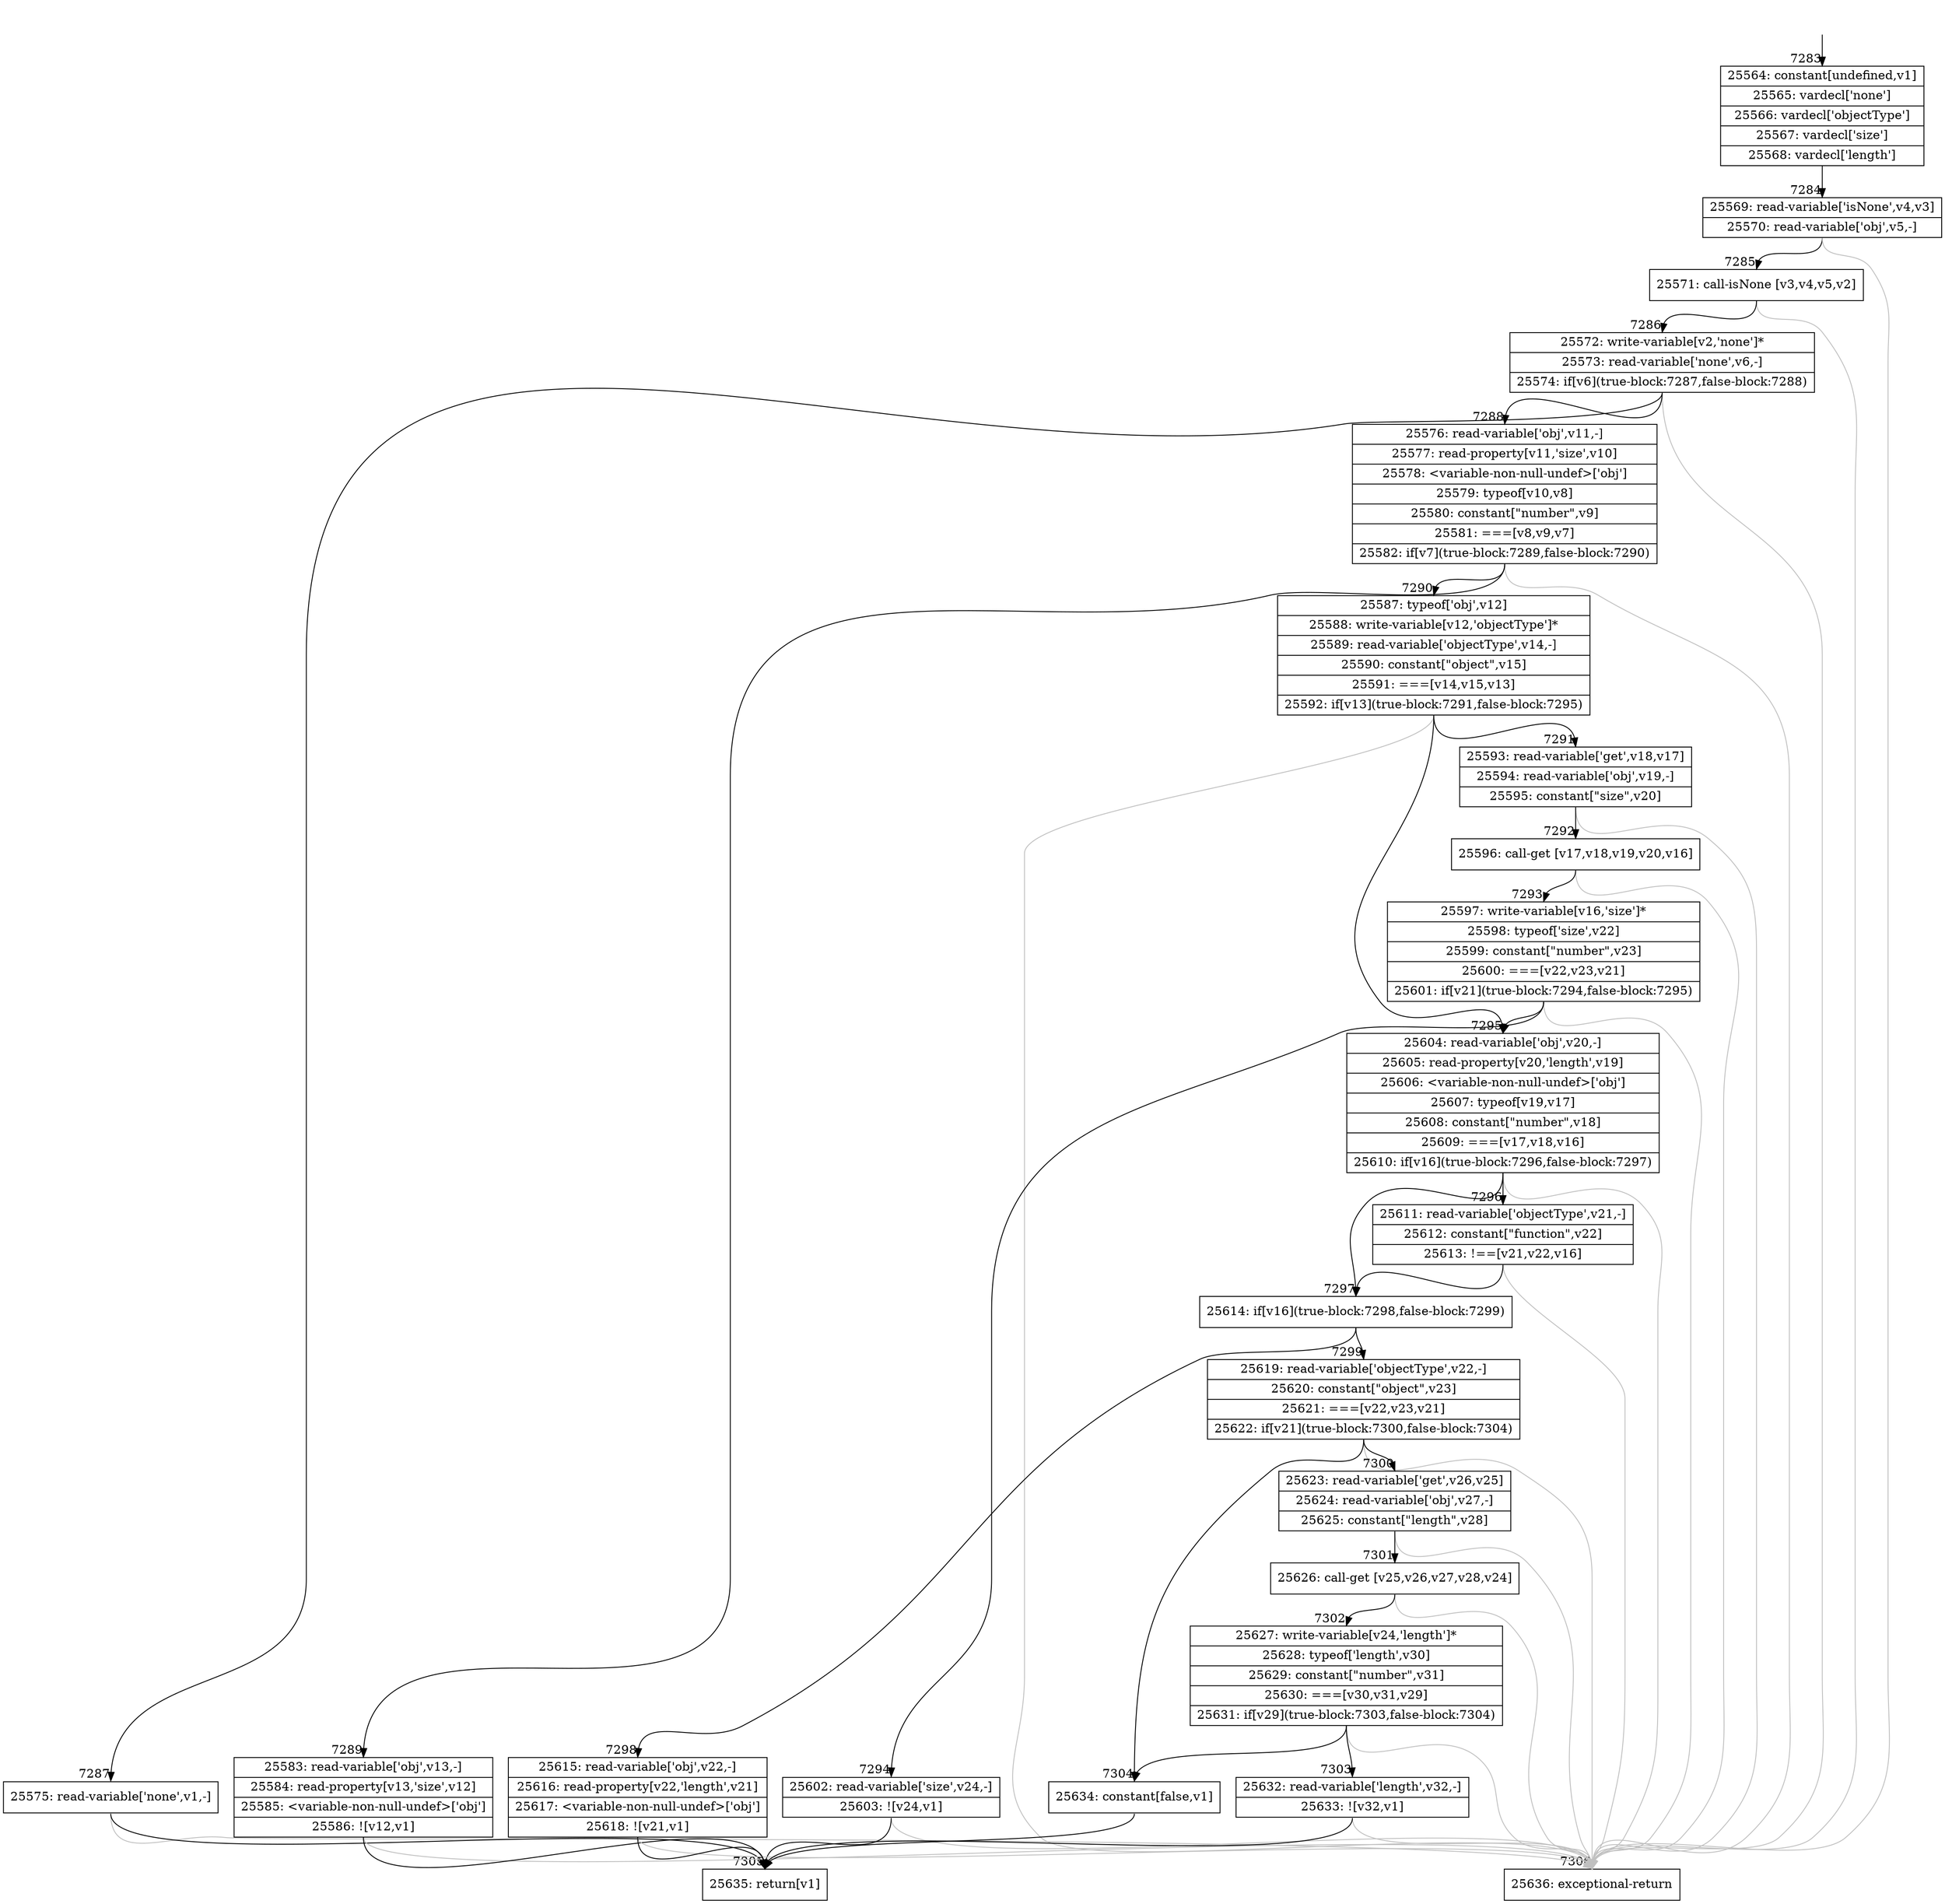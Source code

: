 digraph {
rankdir="TD"
BB_entry605[shape=none,label=""];
BB_entry605 -> BB7283 [tailport=s, headport=n, headlabel="    7283"]
BB7283 [shape=record label="{25564: constant[undefined,v1]|25565: vardecl['none']|25566: vardecl['objectType']|25567: vardecl['size']|25568: vardecl['length']}" ] 
BB7283 -> BB7284 [tailport=s, headport=n, headlabel="      7284"]
BB7284 [shape=record label="{25569: read-variable['isNone',v4,v3]|25570: read-variable['obj',v5,-]}" ] 
BB7284 -> BB7285 [tailport=s, headport=n, headlabel="      7285"]
BB7284 -> BB7306 [tailport=s, headport=n, color=gray, headlabel="      7306"]
BB7285 [shape=record label="{25571: call-isNone [v3,v4,v5,v2]}" ] 
BB7285 -> BB7286 [tailport=s, headport=n, headlabel="      7286"]
BB7285 -> BB7306 [tailport=s, headport=n, color=gray]
BB7286 [shape=record label="{25572: write-variable[v2,'none']*|25573: read-variable['none',v6,-]|25574: if[v6](true-block:7287,false-block:7288)}" ] 
BB7286 -> BB7287 [tailport=s, headport=n, headlabel="      7287"]
BB7286 -> BB7288 [tailport=s, headport=n, headlabel="      7288"]
BB7286 -> BB7306 [tailport=s, headport=n, color=gray]
BB7287 [shape=record label="{25575: read-variable['none',v1,-]}" ] 
BB7287 -> BB7305 [tailport=s, headport=n, headlabel="      7305"]
BB7287 -> BB7306 [tailport=s, headport=n, color=gray]
BB7288 [shape=record label="{25576: read-variable['obj',v11,-]|25577: read-property[v11,'size',v10]|25578: \<variable-non-null-undef\>['obj']|25579: typeof[v10,v8]|25580: constant[\"number\",v9]|25581: ===[v8,v9,v7]|25582: if[v7](true-block:7289,false-block:7290)}" ] 
BB7288 -> BB7289 [tailport=s, headport=n, headlabel="      7289"]
BB7288 -> BB7290 [tailport=s, headport=n, headlabel="      7290"]
BB7288 -> BB7306 [tailport=s, headport=n, color=gray]
BB7289 [shape=record label="{25583: read-variable['obj',v13,-]|25584: read-property[v13,'size',v12]|25585: \<variable-non-null-undef\>['obj']|25586: ![v12,v1]}" ] 
BB7289 -> BB7305 [tailport=s, headport=n]
BB7289 -> BB7306 [tailport=s, headport=n, color=gray]
BB7290 [shape=record label="{25587: typeof['obj',v12]|25588: write-variable[v12,'objectType']*|25589: read-variable['objectType',v14,-]|25590: constant[\"object\",v15]|25591: ===[v14,v15,v13]|25592: if[v13](true-block:7291,false-block:7295)}" ] 
BB7290 -> BB7291 [tailport=s, headport=n, headlabel="      7291"]
BB7290 -> BB7295 [tailport=s, headport=n, headlabel="      7295"]
BB7290 -> BB7306 [tailport=s, headport=n, color=gray]
BB7291 [shape=record label="{25593: read-variable['get',v18,v17]|25594: read-variable['obj',v19,-]|25595: constant[\"size\",v20]}" ] 
BB7291 -> BB7292 [tailport=s, headport=n, headlabel="      7292"]
BB7291 -> BB7306 [tailport=s, headport=n, color=gray]
BB7292 [shape=record label="{25596: call-get [v17,v18,v19,v20,v16]}" ] 
BB7292 -> BB7293 [tailport=s, headport=n, headlabel="      7293"]
BB7292 -> BB7306 [tailport=s, headport=n, color=gray]
BB7293 [shape=record label="{25597: write-variable[v16,'size']*|25598: typeof['size',v22]|25599: constant[\"number\",v23]|25600: ===[v22,v23,v21]|25601: if[v21](true-block:7294,false-block:7295)}" ] 
BB7293 -> BB7294 [tailport=s, headport=n, headlabel="      7294"]
BB7293 -> BB7295 [tailport=s, headport=n]
BB7293 -> BB7306 [tailport=s, headport=n, color=gray]
BB7294 [shape=record label="{25602: read-variable['size',v24,-]|25603: ![v24,v1]}" ] 
BB7294 -> BB7305 [tailport=s, headport=n]
BB7294 -> BB7306 [tailport=s, headport=n, color=gray]
BB7295 [shape=record label="{25604: read-variable['obj',v20,-]|25605: read-property[v20,'length',v19]|25606: \<variable-non-null-undef\>['obj']|25607: typeof[v19,v17]|25608: constant[\"number\",v18]|25609: ===[v17,v18,v16]|25610: if[v16](true-block:7296,false-block:7297)}" ] 
BB7295 -> BB7297 [tailport=s, headport=n, headlabel="      7297"]
BB7295 -> BB7296 [tailport=s, headport=n, headlabel="      7296"]
BB7295 -> BB7306 [tailport=s, headport=n, color=gray]
BB7296 [shape=record label="{25611: read-variable['objectType',v21,-]|25612: constant[\"function\",v22]|25613: !==[v21,v22,v16]}" ] 
BB7296 -> BB7297 [tailport=s, headport=n]
BB7296 -> BB7306 [tailport=s, headport=n, color=gray]
BB7297 [shape=record label="{25614: if[v16](true-block:7298,false-block:7299)}" ] 
BB7297 -> BB7298 [tailport=s, headport=n, headlabel="      7298"]
BB7297 -> BB7299 [tailport=s, headport=n, headlabel="      7299"]
BB7298 [shape=record label="{25615: read-variable['obj',v22,-]|25616: read-property[v22,'length',v21]|25617: \<variable-non-null-undef\>['obj']|25618: ![v21,v1]}" ] 
BB7298 -> BB7305 [tailport=s, headport=n]
BB7298 -> BB7306 [tailport=s, headport=n, color=gray]
BB7299 [shape=record label="{25619: read-variable['objectType',v22,-]|25620: constant[\"object\",v23]|25621: ===[v22,v23,v21]|25622: if[v21](true-block:7300,false-block:7304)}" ] 
BB7299 -> BB7300 [tailport=s, headport=n, headlabel="      7300"]
BB7299 -> BB7304 [tailport=s, headport=n, headlabel="      7304"]
BB7299 -> BB7306 [tailport=s, headport=n, color=gray]
BB7300 [shape=record label="{25623: read-variable['get',v26,v25]|25624: read-variable['obj',v27,-]|25625: constant[\"length\",v28]}" ] 
BB7300 -> BB7301 [tailport=s, headport=n, headlabel="      7301"]
BB7300 -> BB7306 [tailport=s, headport=n, color=gray]
BB7301 [shape=record label="{25626: call-get [v25,v26,v27,v28,v24]}" ] 
BB7301 -> BB7302 [tailport=s, headport=n, headlabel="      7302"]
BB7301 -> BB7306 [tailport=s, headport=n, color=gray]
BB7302 [shape=record label="{25627: write-variable[v24,'length']*|25628: typeof['length',v30]|25629: constant[\"number\",v31]|25630: ===[v30,v31,v29]|25631: if[v29](true-block:7303,false-block:7304)}" ] 
BB7302 -> BB7303 [tailport=s, headport=n, headlabel="      7303"]
BB7302 -> BB7304 [tailport=s, headport=n]
BB7302 -> BB7306 [tailport=s, headport=n, color=gray]
BB7303 [shape=record label="{25632: read-variable['length',v32,-]|25633: ![v32,v1]}" ] 
BB7303 -> BB7305 [tailport=s, headport=n]
BB7303 -> BB7306 [tailport=s, headport=n, color=gray]
BB7304 [shape=record label="{25634: constant[false,v1]}" ] 
BB7304 -> BB7305 [tailport=s, headport=n]
BB7305 [shape=record label="{25635: return[v1]}" ] 
BB7306 [shape=record label="{25636: exceptional-return}" ] 
//#$~ 13499
}
